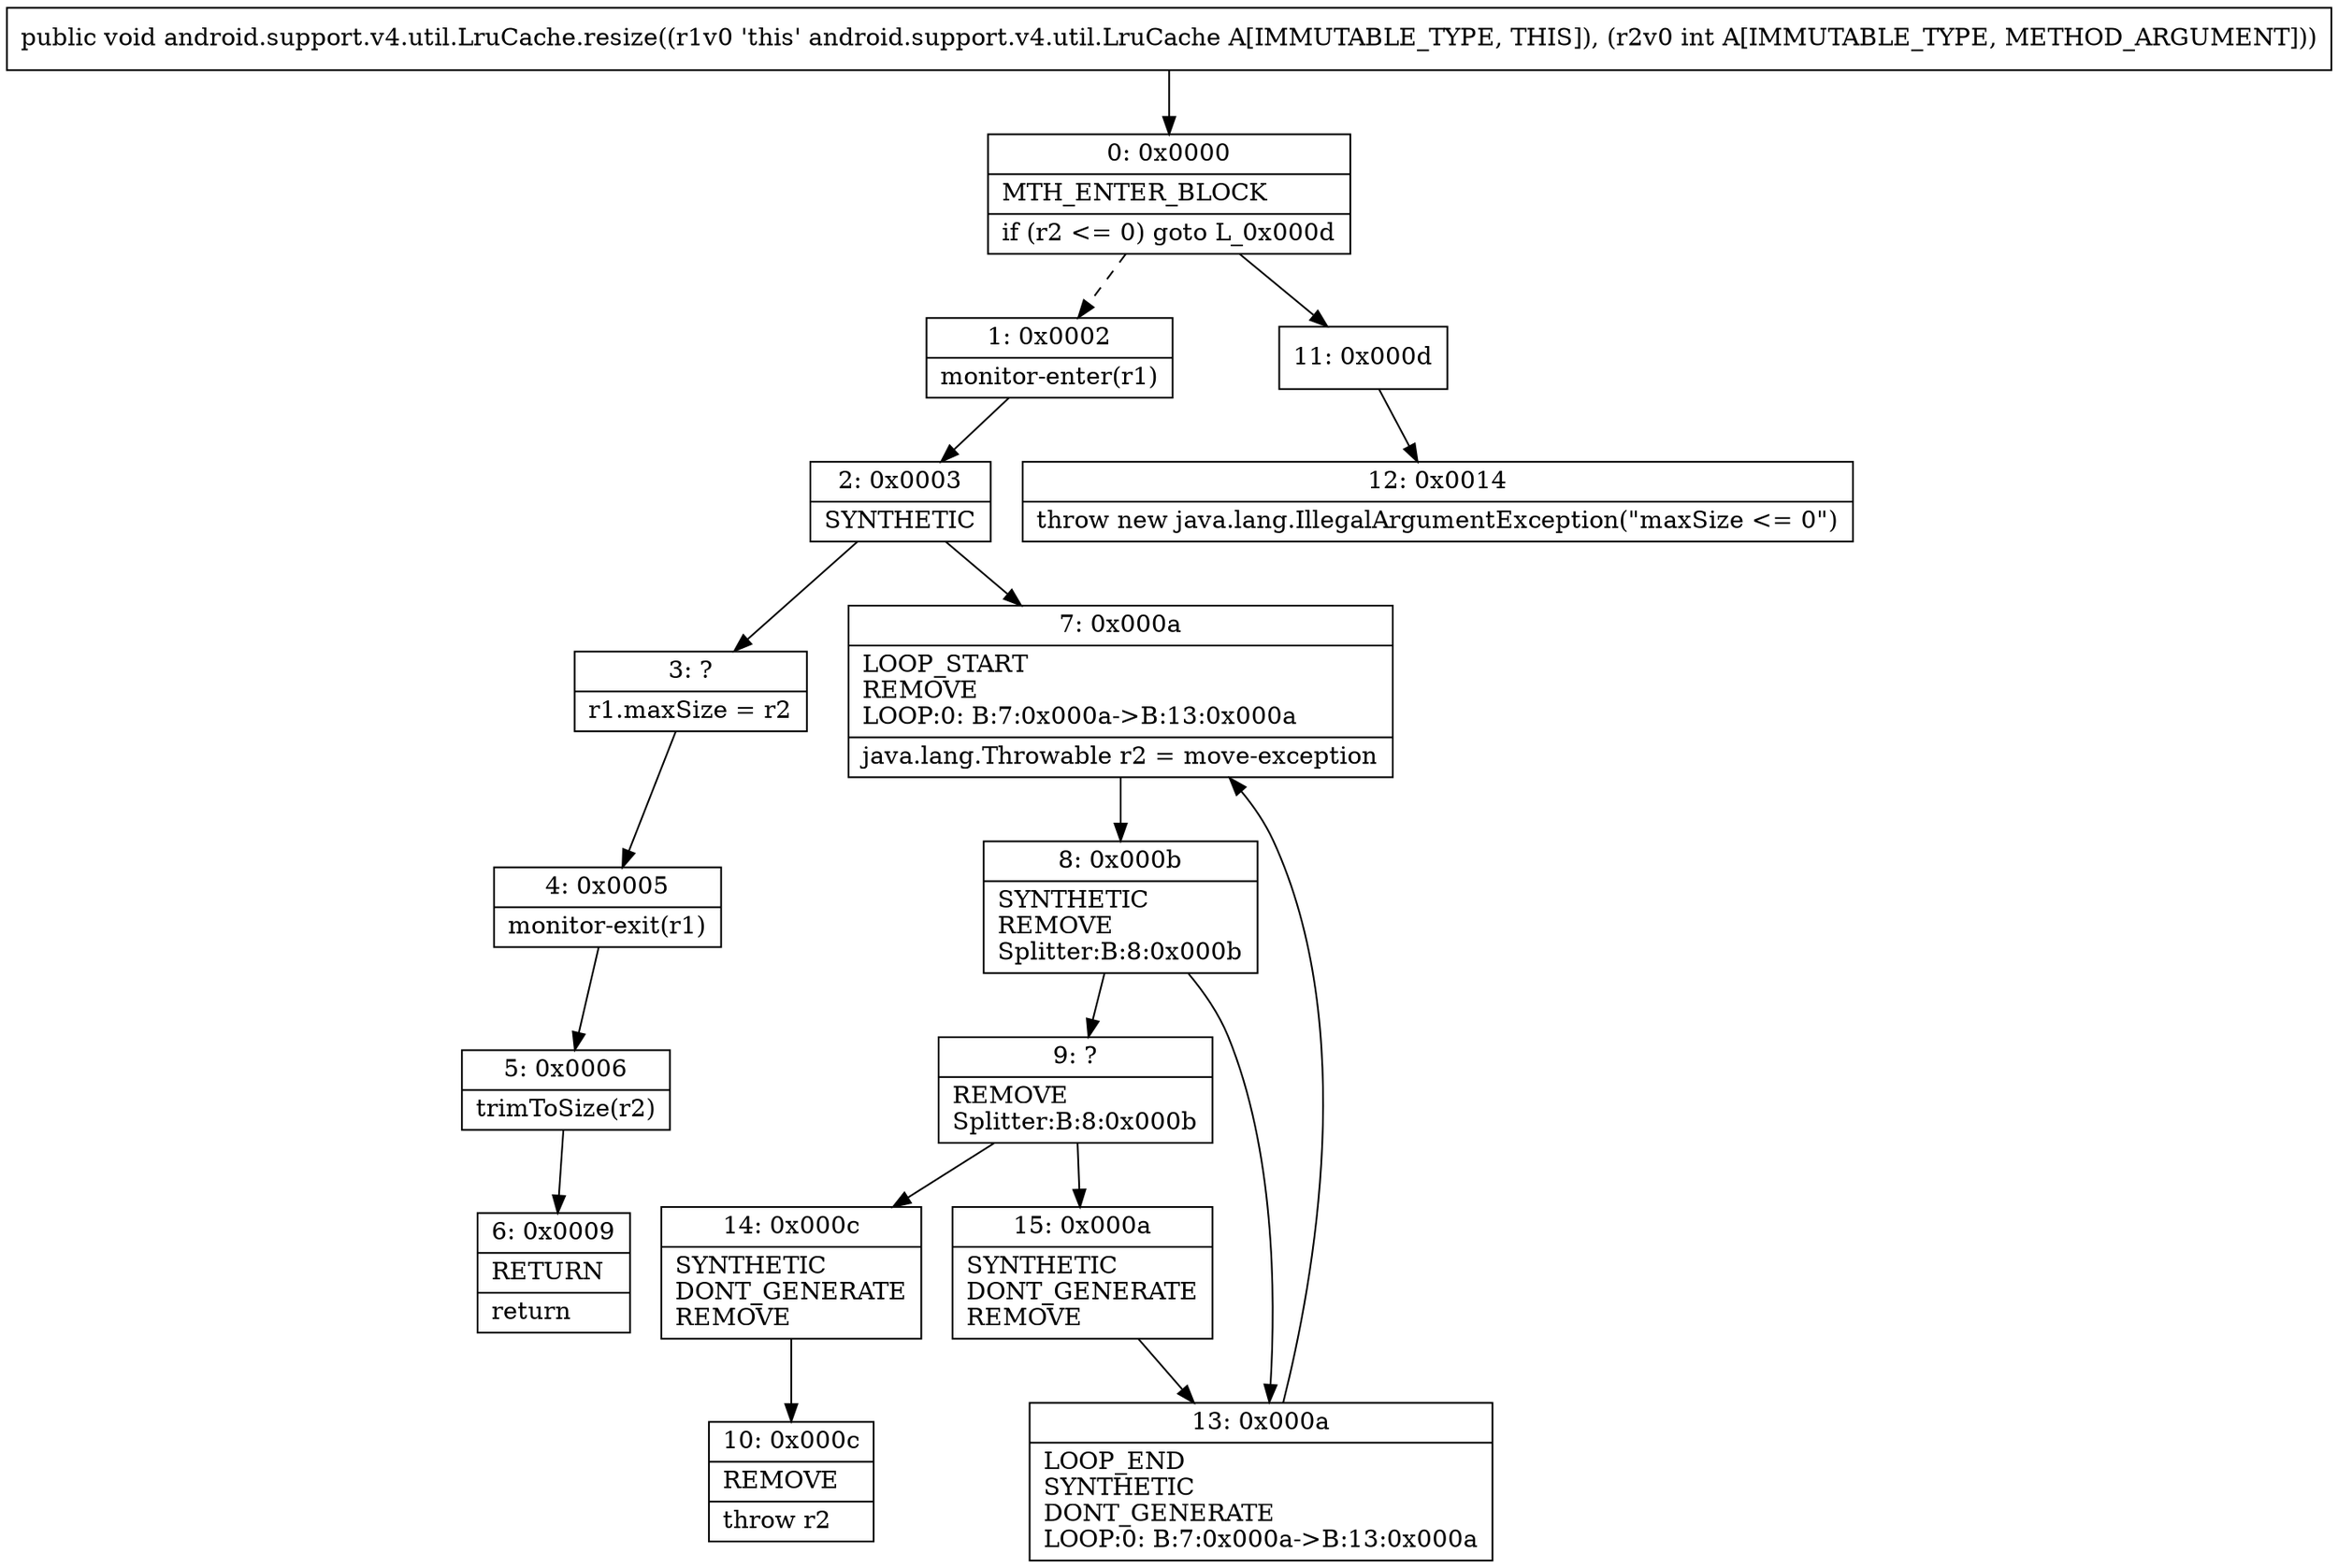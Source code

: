 digraph "CFG forandroid.support.v4.util.LruCache.resize(I)V" {
Node_0 [shape=record,label="{0\:\ 0x0000|MTH_ENTER_BLOCK\l|if (r2 \<= 0) goto L_0x000d\l}"];
Node_1 [shape=record,label="{1\:\ 0x0002|monitor\-enter(r1)\l}"];
Node_2 [shape=record,label="{2\:\ 0x0003|SYNTHETIC\l}"];
Node_3 [shape=record,label="{3\:\ ?|r1.maxSize = r2\l}"];
Node_4 [shape=record,label="{4\:\ 0x0005|monitor\-exit(r1)\l}"];
Node_5 [shape=record,label="{5\:\ 0x0006|trimToSize(r2)\l}"];
Node_6 [shape=record,label="{6\:\ 0x0009|RETURN\l|return\l}"];
Node_7 [shape=record,label="{7\:\ 0x000a|LOOP_START\lREMOVE\lLOOP:0: B:7:0x000a\-\>B:13:0x000a\l|java.lang.Throwable r2 = move\-exception\l}"];
Node_8 [shape=record,label="{8\:\ 0x000b|SYNTHETIC\lREMOVE\lSplitter:B:8:0x000b\l}"];
Node_9 [shape=record,label="{9\:\ ?|REMOVE\lSplitter:B:8:0x000b\l}"];
Node_10 [shape=record,label="{10\:\ 0x000c|REMOVE\l|throw r2\l}"];
Node_11 [shape=record,label="{11\:\ 0x000d}"];
Node_12 [shape=record,label="{12\:\ 0x0014|throw new java.lang.IllegalArgumentException(\"maxSize \<= 0\")\l}"];
Node_13 [shape=record,label="{13\:\ 0x000a|LOOP_END\lSYNTHETIC\lDONT_GENERATE\lLOOP:0: B:7:0x000a\-\>B:13:0x000a\l}"];
Node_14 [shape=record,label="{14\:\ 0x000c|SYNTHETIC\lDONT_GENERATE\lREMOVE\l}"];
Node_15 [shape=record,label="{15\:\ 0x000a|SYNTHETIC\lDONT_GENERATE\lREMOVE\l}"];
MethodNode[shape=record,label="{public void android.support.v4.util.LruCache.resize((r1v0 'this' android.support.v4.util.LruCache A[IMMUTABLE_TYPE, THIS]), (r2v0 int A[IMMUTABLE_TYPE, METHOD_ARGUMENT])) }"];
MethodNode -> Node_0;
Node_0 -> Node_1[style=dashed];
Node_0 -> Node_11;
Node_1 -> Node_2;
Node_2 -> Node_3;
Node_2 -> Node_7;
Node_3 -> Node_4;
Node_4 -> Node_5;
Node_5 -> Node_6;
Node_7 -> Node_8;
Node_8 -> Node_9;
Node_8 -> Node_13;
Node_9 -> Node_14;
Node_9 -> Node_15;
Node_11 -> Node_12;
Node_13 -> Node_7;
Node_14 -> Node_10;
Node_15 -> Node_13;
}

